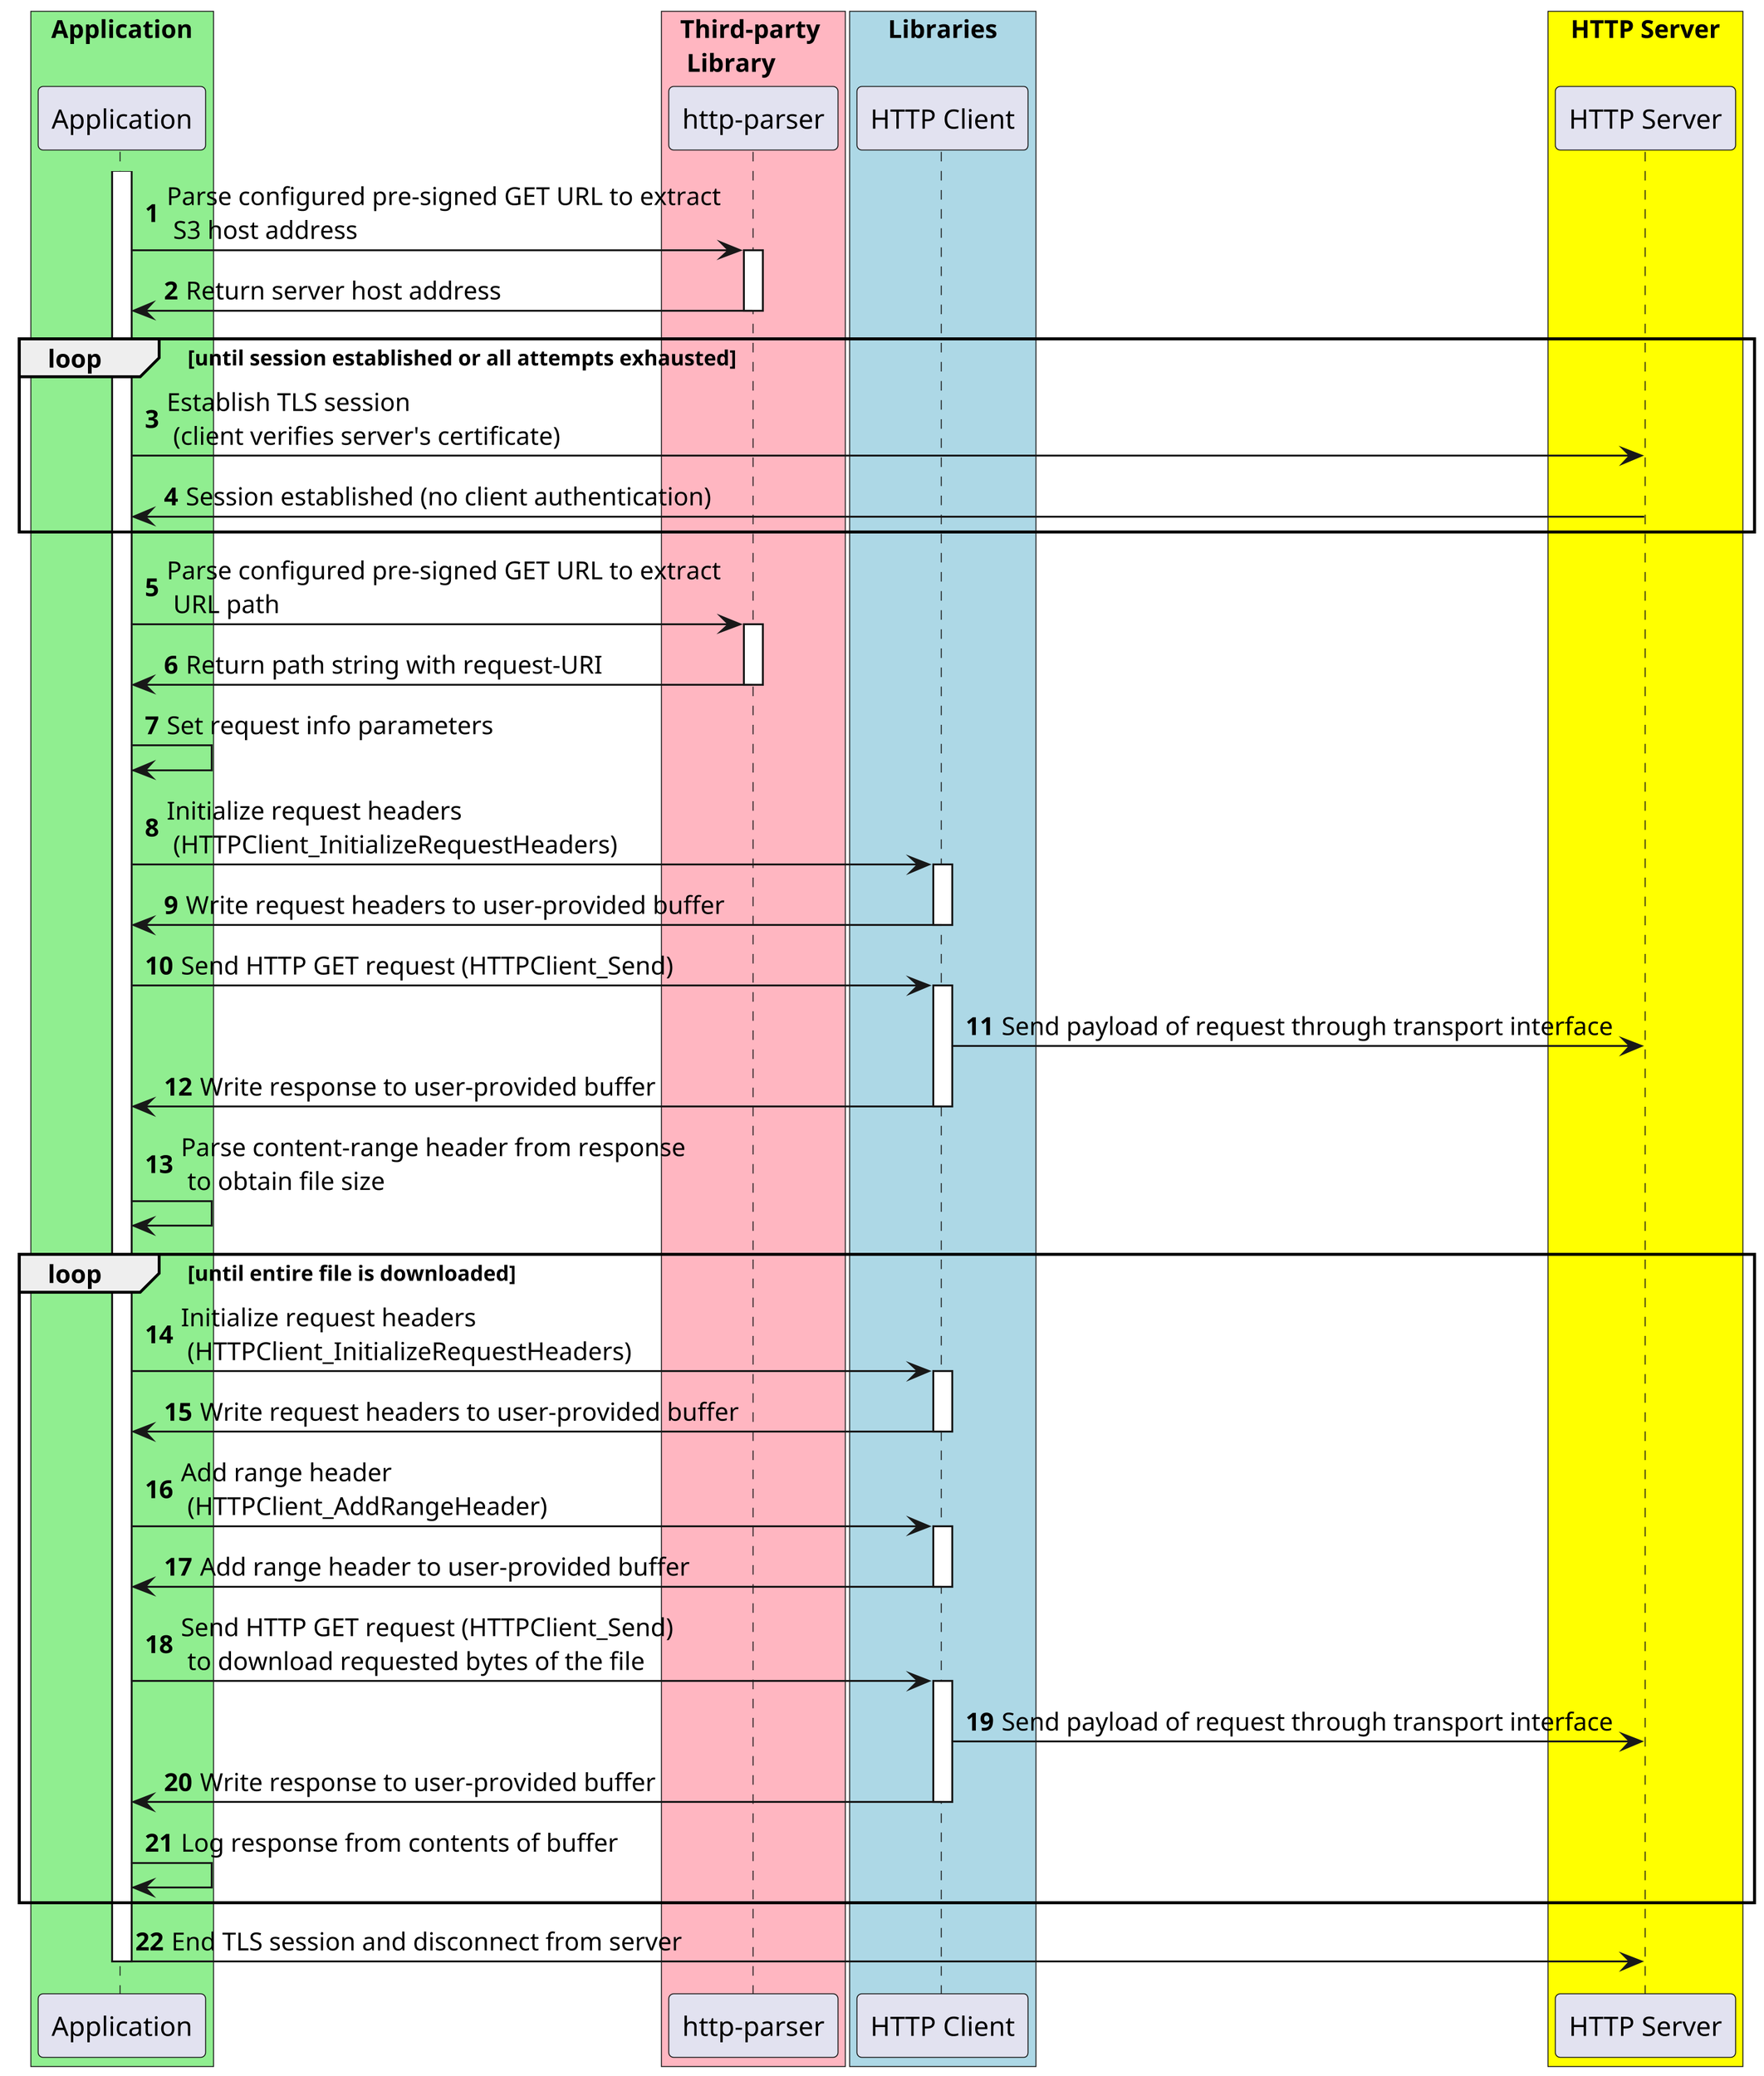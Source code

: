 @startuml
skinparam dpi 300
skinparam classFontSize 8
skinparam classFontName Helvetica
autonumber

box "Application" #LightGreen
    participant "Application" as application
end box

box "Third-party \n Library" #LightPink
    participant "http-parser" as parser
end box

box "Libraries" #LightBlue
    participant "HTTP Client" as http
end box

box "HTTP Server" #Yellow
    participant "HTTP Server" as server
end box

activate application

application -> parser : Parse configured pre-signed GET URL to extract\n S3 host address
activate parser
parser -> application : Return server host address
deactivate parser

loop until session established or all attempts exhausted
application -> server : Establish TLS session\n (client verifies server's certificate)
server -> application : Session established (no client authentication)
end

application -> parser : Parse configured pre-signed GET URL to extract\n URL path
activate parser
parser -> application : Return path string with request-URI
deactivate parser

application -> application: Set request info parameters
application -> http: Initialize request headers\n (HTTPClient_InitializeRequestHeaders)
activate http
http -> application : Write request headers to user-provided buffer
deactivate http

application -> http : Send HTTP GET request (HTTPClient_Send)
activate http
http -> server: Send payload of request through transport interface
http -> application : Write response to user-provided buffer
deactivate http
application -> application: Parse content-range header from response\n to obtain file size

loop until entire file is downloaded
application -> http: Initialize request headers\n (HTTPClient_InitializeRequestHeaders)
activate http
http -> application : Write request headers to user-provided buffer
deactivate http
application -> http: Add range header\n (HTTPClient_AddRangeHeader)
activate http
http -> application : Add range header to user-provided buffer
deactivate http
application -> http : Send HTTP GET request (HTTPClient_Send)\n to download requested bytes of the file
activate http
http -> server: Send payload of request through transport interface
http -> application : Write response to user-provided buffer
deactivate http
application -> application: Log response from contents of buffer
end

application -> server: End TLS session and disconnect from server

deactivate application
@enduml
